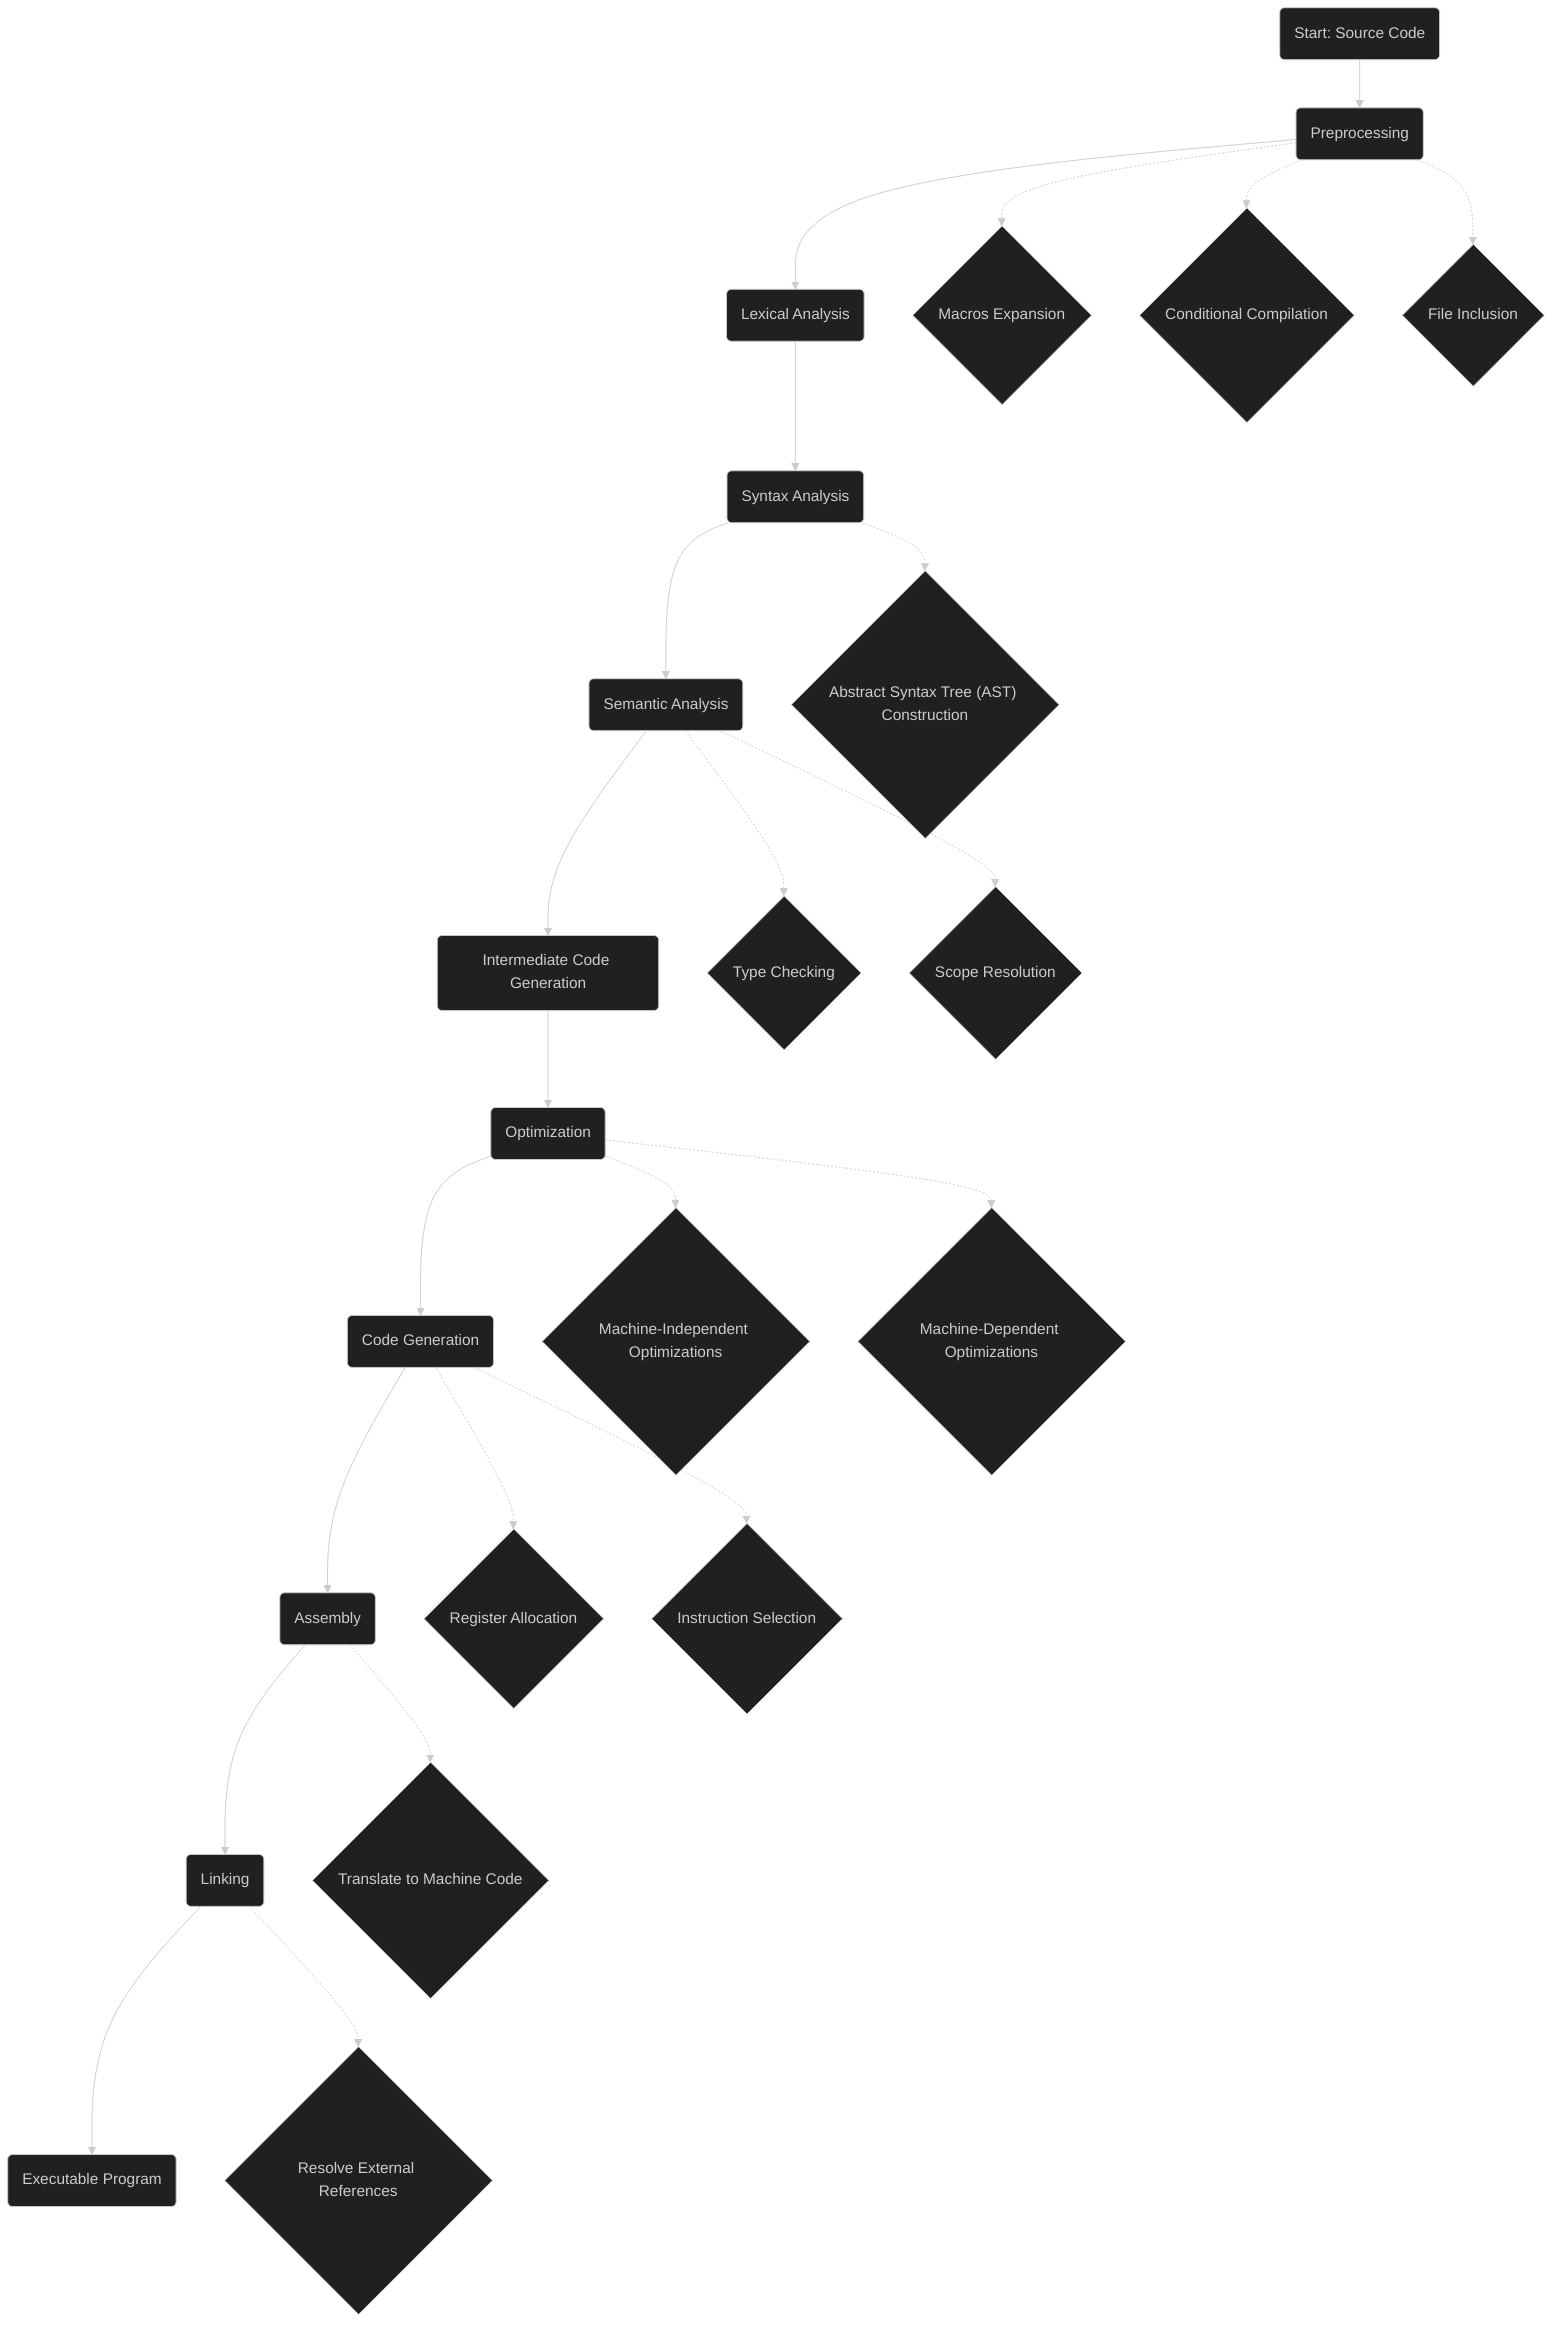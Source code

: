 %%{init: {'theme':'dark', 'themeVariables': { 
    'primaryColor': '#E95420', 
    'primaryBorderColor': '#C4441C', 
    'primaryTextColor': '#fff',
    'secondaryColor': '#F58220', 
    'secondaryBorderColor': '#C25D06',
    'lineColor': '#CCCCCC', 
    'textColor': '#CCCCCC',
    'background': '#282a36'
}}}%%

graph TD;
    A(Start: Source Code) --> B(Preprocessing)
    B --> C(Lexical Analysis)
    C --> D(Syntax Analysis)
    D --> E(Semantic Analysis)
    E --> F(Intermediate Code Generation)
    F --> G(Optimization)
    G --> H(Code Generation)
    H --> I(Assembly)
    I --> J(Linking)
    J --> K(Executable Program)
    %% Optional Details
    B -.-> L{Macros Expansion}
    B -.-> M{Conditional Compilation}
    B -.-> N{File Inclusion}
    D -.-> O{"Abstract Syntax Tree (AST) Construction"}
    E -.-> P{Type Checking}
    E -.-> Q{Scope Resolution}
    G -.-> R{Machine-Independent Optimizations}
    G -.-> S{Machine-Dependent Optimizations}
    H -.-> T{Register Allocation}
    H -.-> U{Instruction Selection}
    I -.-> V{Translate to Machine Code}
    J -.-> W{Resolve External References}

    %% No custom styling for better compatibility